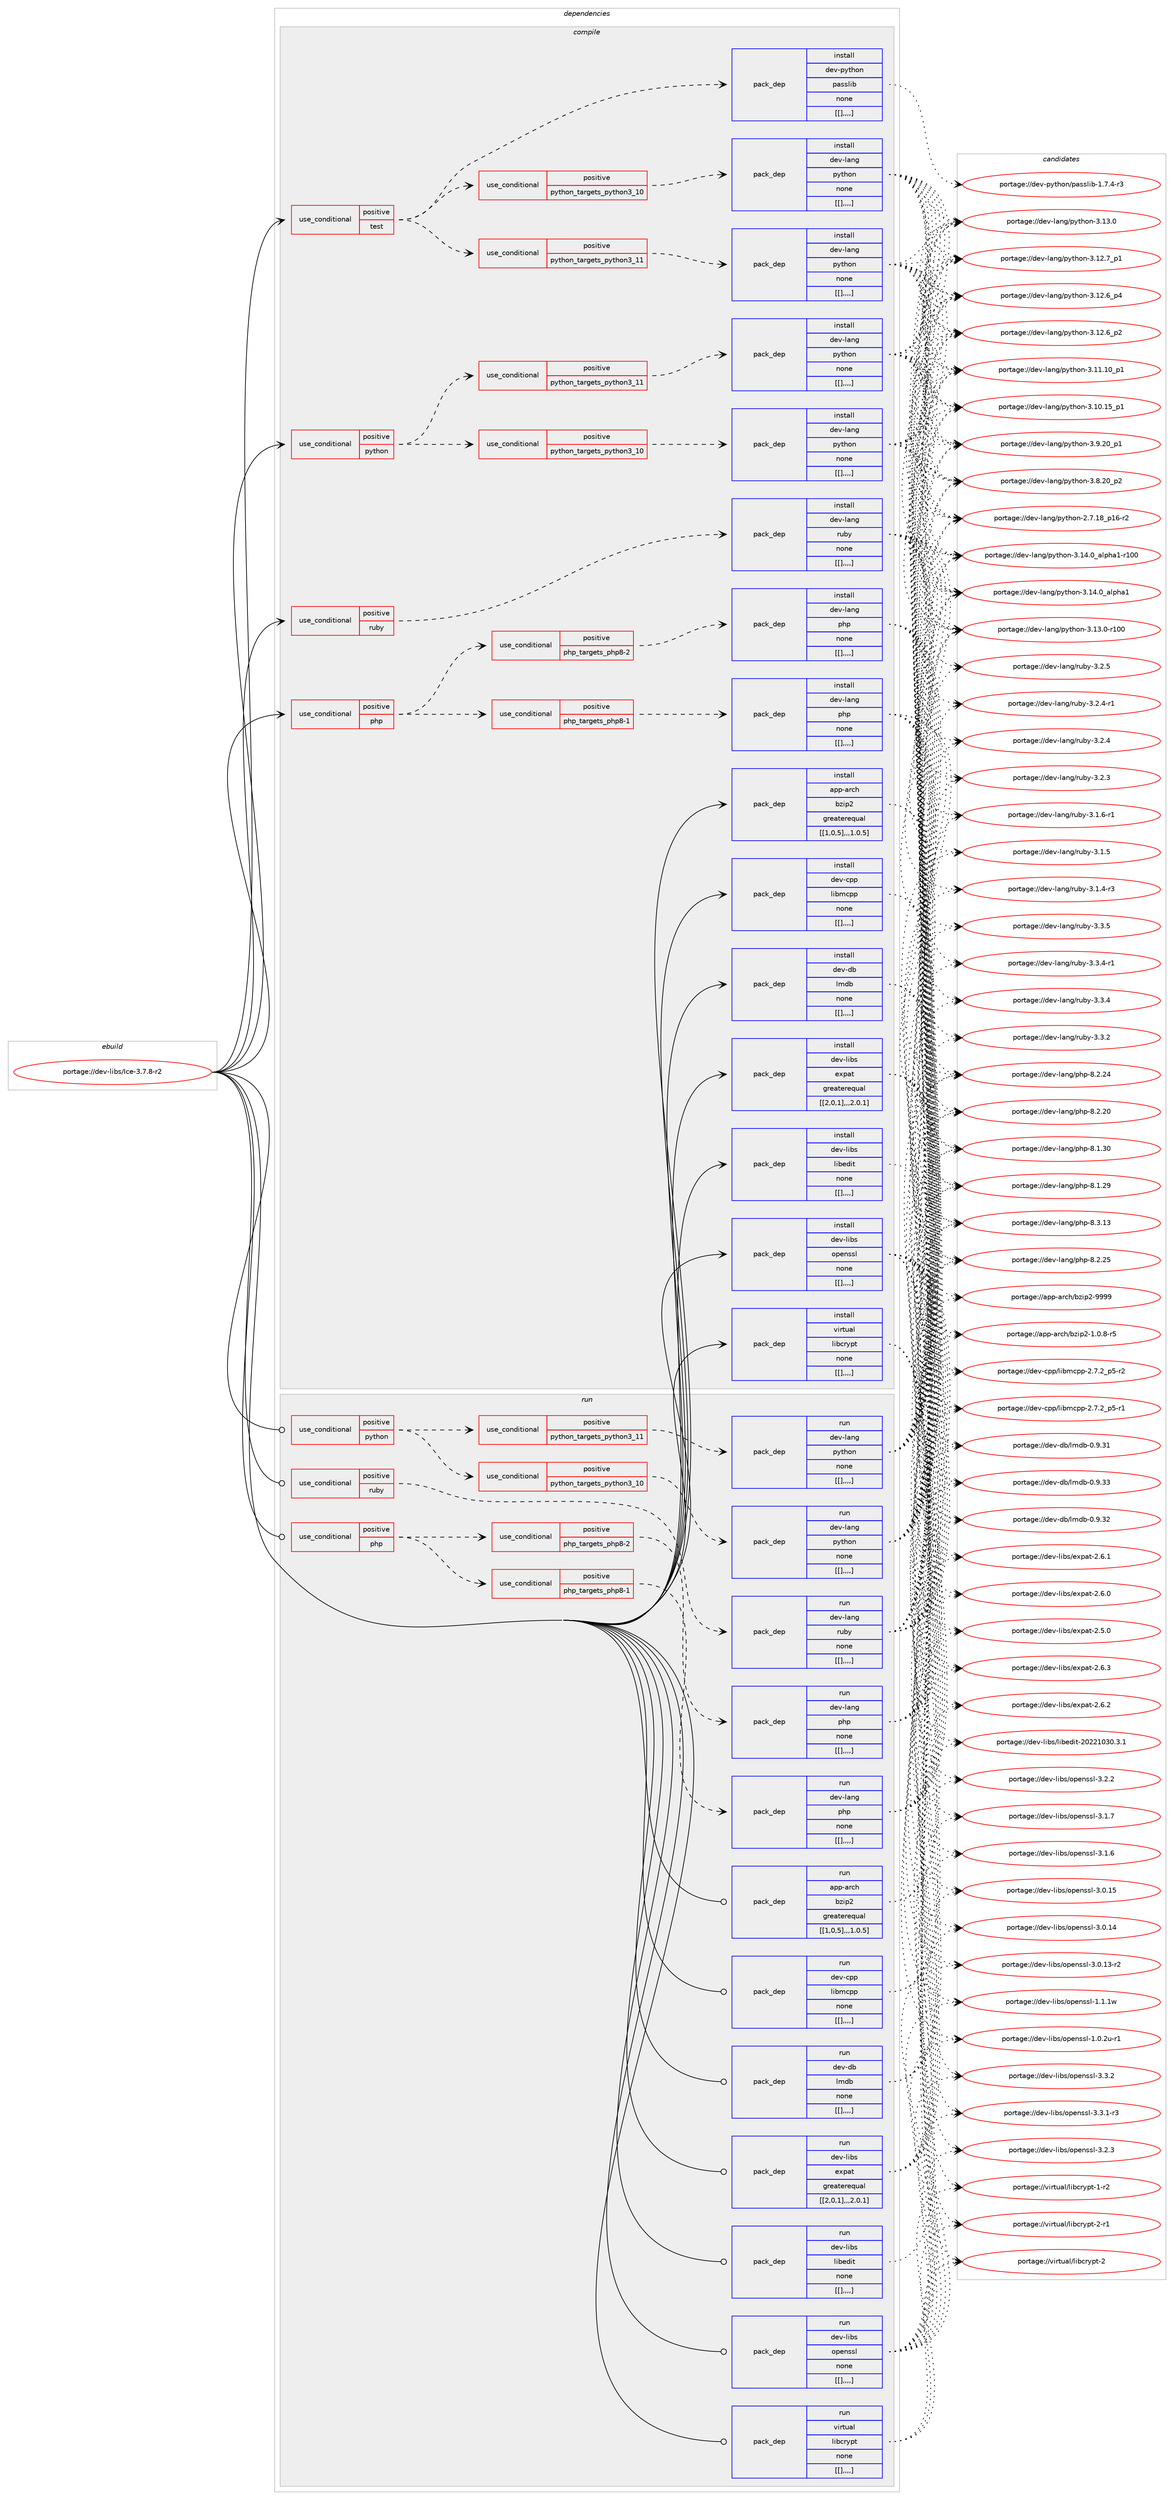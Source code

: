 digraph prolog {

# *************
# Graph options
# *************

newrank=true;
concentrate=true;
compound=true;
graph [rankdir=LR,fontname=Helvetica,fontsize=10,ranksep=1.5];#, ranksep=2.5, nodesep=0.2];
edge  [arrowhead=vee];
node  [fontname=Helvetica,fontsize=10];

# **********
# The ebuild
# **********

subgraph cluster_leftcol {
color=gray;
label=<<i>ebuild</i>>;
id [label="portage://dev-libs/Ice-3.7.8-r2", color=red, width=4, href="../dev-libs/Ice-3.7.8-r2.svg"];
}

# ****************
# The dependencies
# ****************

subgraph cluster_midcol {
color=gray;
label=<<i>dependencies</i>>;
subgraph cluster_compile {
fillcolor="#eeeeee";
style=filled;
label=<<i>compile</i>>;
subgraph cond26065 {
dependency107044 [label=<<TABLE BORDER="0" CELLBORDER="1" CELLSPACING="0" CELLPADDING="4"><TR><TD ROWSPAN="3" CELLPADDING="10">use_conditional</TD></TR><TR><TD>positive</TD></TR><TR><TD>php</TD></TR></TABLE>>, shape=none, color=red];
subgraph cond26088 {
dependency107091 [label=<<TABLE BORDER="0" CELLBORDER="1" CELLSPACING="0" CELLPADDING="4"><TR><TD ROWSPAN="3" CELLPADDING="10">use_conditional</TD></TR><TR><TD>positive</TD></TR><TR><TD>php_targets_php8-1</TD></TR></TABLE>>, shape=none, color=red];
subgraph pack79835 {
dependency107114 [label=<<TABLE BORDER="0" CELLBORDER="1" CELLSPACING="0" CELLPADDING="4" WIDTH="220"><TR><TD ROWSPAN="6" CELLPADDING="30">pack_dep</TD></TR><TR><TD WIDTH="110">install</TD></TR><TR><TD>dev-lang</TD></TR><TR><TD>php</TD></TR><TR><TD>none</TD></TR><TR><TD>[[],,,,]</TD></TR></TABLE>>, shape=none, color=blue];
}
dependency107091:e -> dependency107114:w [weight=20,style="dashed",arrowhead="vee"];
}
dependency107044:e -> dependency107091:w [weight=20,style="dashed",arrowhead="vee"];
subgraph cond26174 {
dependency107334 [label=<<TABLE BORDER="0" CELLBORDER="1" CELLSPACING="0" CELLPADDING="4"><TR><TD ROWSPAN="3" CELLPADDING="10">use_conditional</TD></TR><TR><TD>positive</TD></TR><TR><TD>php_targets_php8-2</TD></TR></TABLE>>, shape=none, color=red];
subgraph pack79969 {
dependency107397 [label=<<TABLE BORDER="0" CELLBORDER="1" CELLSPACING="0" CELLPADDING="4" WIDTH="220"><TR><TD ROWSPAN="6" CELLPADDING="30">pack_dep</TD></TR><TR><TD WIDTH="110">install</TD></TR><TR><TD>dev-lang</TD></TR><TR><TD>php</TD></TR><TR><TD>none</TD></TR><TR><TD>[[],,,,]</TD></TR></TABLE>>, shape=none, color=blue];
}
dependency107334:e -> dependency107397:w [weight=20,style="dashed",arrowhead="vee"];
}
dependency107044:e -> dependency107334:w [weight=20,style="dashed",arrowhead="vee"];
}
id:e -> dependency107044:w [weight=20,style="solid",arrowhead="vee"];
subgraph cond26228 {
dependency107416 [label=<<TABLE BORDER="0" CELLBORDER="1" CELLSPACING="0" CELLPADDING="4"><TR><TD ROWSPAN="3" CELLPADDING="10">use_conditional</TD></TR><TR><TD>positive</TD></TR><TR><TD>python</TD></TR></TABLE>>, shape=none, color=red];
subgraph cond26235 {
dependency107440 [label=<<TABLE BORDER="0" CELLBORDER="1" CELLSPACING="0" CELLPADDING="4"><TR><TD ROWSPAN="3" CELLPADDING="10">use_conditional</TD></TR><TR><TD>positive</TD></TR><TR><TD>python_targets_python3_10</TD></TR></TABLE>>, shape=none, color=red];
subgraph pack80030 {
dependency107482 [label=<<TABLE BORDER="0" CELLBORDER="1" CELLSPACING="0" CELLPADDING="4" WIDTH="220"><TR><TD ROWSPAN="6" CELLPADDING="30">pack_dep</TD></TR><TR><TD WIDTH="110">install</TD></TR><TR><TD>dev-lang</TD></TR><TR><TD>python</TD></TR><TR><TD>none</TD></TR><TR><TD>[[],,,,]</TD></TR></TABLE>>, shape=none, color=blue];
}
dependency107440:e -> dependency107482:w [weight=20,style="dashed",arrowhead="vee"];
}
dependency107416:e -> dependency107440:w [weight=20,style="dashed",arrowhead="vee"];
subgraph cond26263 {
dependency107487 [label=<<TABLE BORDER="0" CELLBORDER="1" CELLSPACING="0" CELLPADDING="4"><TR><TD ROWSPAN="3" CELLPADDING="10">use_conditional</TD></TR><TR><TD>positive</TD></TR><TR><TD>python_targets_python3_11</TD></TR></TABLE>>, shape=none, color=red];
subgraph pack80047 {
dependency107493 [label=<<TABLE BORDER="0" CELLBORDER="1" CELLSPACING="0" CELLPADDING="4" WIDTH="220"><TR><TD ROWSPAN="6" CELLPADDING="30">pack_dep</TD></TR><TR><TD WIDTH="110">install</TD></TR><TR><TD>dev-lang</TD></TR><TR><TD>python</TD></TR><TR><TD>none</TD></TR><TR><TD>[[],,,,]</TD></TR></TABLE>>, shape=none, color=blue];
}
dependency107487:e -> dependency107493:w [weight=20,style="dashed",arrowhead="vee"];
}
dependency107416:e -> dependency107487:w [weight=20,style="dashed",arrowhead="vee"];
}
id:e -> dependency107416:w [weight=20,style="solid",arrowhead="vee"];
subgraph cond26268 {
dependency107505 [label=<<TABLE BORDER="0" CELLBORDER="1" CELLSPACING="0" CELLPADDING="4"><TR><TD ROWSPAN="3" CELLPADDING="10">use_conditional</TD></TR><TR><TD>positive</TD></TR><TR><TD>ruby</TD></TR></TABLE>>, shape=none, color=red];
subgraph pack80059 {
dependency107522 [label=<<TABLE BORDER="0" CELLBORDER="1" CELLSPACING="0" CELLPADDING="4" WIDTH="220"><TR><TD ROWSPAN="6" CELLPADDING="30">pack_dep</TD></TR><TR><TD WIDTH="110">install</TD></TR><TR><TD>dev-lang</TD></TR><TR><TD>ruby</TD></TR><TR><TD>none</TD></TR><TR><TD>[[],,,,]</TD></TR></TABLE>>, shape=none, color=blue];
}
dependency107505:e -> dependency107522:w [weight=20,style="dashed",arrowhead="vee"];
}
id:e -> dependency107505:w [weight=20,style="solid",arrowhead="vee"];
subgraph cond26300 {
dependency107634 [label=<<TABLE BORDER="0" CELLBORDER="1" CELLSPACING="0" CELLPADDING="4"><TR><TD ROWSPAN="3" CELLPADDING="10">use_conditional</TD></TR><TR><TD>positive</TD></TR><TR><TD>test</TD></TR></TABLE>>, shape=none, color=red];
subgraph cond26325 {
dependency107636 [label=<<TABLE BORDER="0" CELLBORDER="1" CELLSPACING="0" CELLPADDING="4"><TR><TD ROWSPAN="3" CELLPADDING="10">use_conditional</TD></TR><TR><TD>positive</TD></TR><TR><TD>python_targets_python3_10</TD></TR></TABLE>>, shape=none, color=red];
subgraph pack80165 {
dependency107734 [label=<<TABLE BORDER="0" CELLBORDER="1" CELLSPACING="0" CELLPADDING="4" WIDTH="220"><TR><TD ROWSPAN="6" CELLPADDING="30">pack_dep</TD></TR><TR><TD WIDTH="110">install</TD></TR><TR><TD>dev-lang</TD></TR><TR><TD>python</TD></TR><TR><TD>none</TD></TR><TR><TD>[[],,,,]</TD></TR></TABLE>>, shape=none, color=blue];
}
dependency107636:e -> dependency107734:w [weight=20,style="dashed",arrowhead="vee"];
}
dependency107634:e -> dependency107636:w [weight=20,style="dashed",arrowhead="vee"];
subgraph cond26363 {
dependency107763 [label=<<TABLE BORDER="0" CELLBORDER="1" CELLSPACING="0" CELLPADDING="4"><TR><TD ROWSPAN="3" CELLPADDING="10">use_conditional</TD></TR><TR><TD>positive</TD></TR><TR><TD>python_targets_python3_11</TD></TR></TABLE>>, shape=none, color=red];
subgraph pack80232 {
dependency107859 [label=<<TABLE BORDER="0" CELLBORDER="1" CELLSPACING="0" CELLPADDING="4" WIDTH="220"><TR><TD ROWSPAN="6" CELLPADDING="30">pack_dep</TD></TR><TR><TD WIDTH="110">install</TD></TR><TR><TD>dev-lang</TD></TR><TR><TD>python</TD></TR><TR><TD>none</TD></TR><TR><TD>[[],,,,]</TD></TR></TABLE>>, shape=none, color=blue];
}
dependency107763:e -> dependency107859:w [weight=20,style="dashed",arrowhead="vee"];
}
dependency107634:e -> dependency107763:w [weight=20,style="dashed",arrowhead="vee"];
subgraph pack80286 {
dependency107884 [label=<<TABLE BORDER="0" CELLBORDER="1" CELLSPACING="0" CELLPADDING="4" WIDTH="220"><TR><TD ROWSPAN="6" CELLPADDING="30">pack_dep</TD></TR><TR><TD WIDTH="110">install</TD></TR><TR><TD>dev-python</TD></TR><TR><TD>passlib</TD></TR><TR><TD>none</TD></TR><TR><TD>[[],,,,]</TD></TR></TABLE>>, shape=none, color=blue];
}
dependency107634:e -> dependency107884:w [weight=20,style="dashed",arrowhead="vee"];
}
id:e -> dependency107634:w [weight=20,style="solid",arrowhead="vee"];
subgraph pack80290 {
dependency107925 [label=<<TABLE BORDER="0" CELLBORDER="1" CELLSPACING="0" CELLPADDING="4" WIDTH="220"><TR><TD ROWSPAN="6" CELLPADDING="30">pack_dep</TD></TR><TR><TD WIDTH="110">install</TD></TR><TR><TD>app-arch</TD></TR><TR><TD>bzip2</TD></TR><TR><TD>greaterequal</TD></TR><TR><TD>[[1,0,5],,,1.0.5]</TD></TR></TABLE>>, shape=none, color=blue];
}
id:e -> dependency107925:w [weight=20,style="solid",arrowhead="vee"];
subgraph pack80348 {
dependency107982 [label=<<TABLE BORDER="0" CELLBORDER="1" CELLSPACING="0" CELLPADDING="4" WIDTH="220"><TR><TD ROWSPAN="6" CELLPADDING="30">pack_dep</TD></TR><TR><TD WIDTH="110">install</TD></TR><TR><TD>dev-cpp</TD></TR><TR><TD>libmcpp</TD></TR><TR><TD>none</TD></TR><TR><TD>[[],,,,]</TD></TR></TABLE>>, shape=none, color=blue];
}
id:e -> dependency107982:w [weight=20,style="solid",arrowhead="vee"];
subgraph pack80372 {
dependency108003 [label=<<TABLE BORDER="0" CELLBORDER="1" CELLSPACING="0" CELLPADDING="4" WIDTH="220"><TR><TD ROWSPAN="6" CELLPADDING="30">pack_dep</TD></TR><TR><TD WIDTH="110">install</TD></TR><TR><TD>dev-db</TD></TR><TR><TD>lmdb</TD></TR><TR><TD>none</TD></TR><TR><TD>[[],,,,]</TD></TR></TABLE>>, shape=none, color=blue];
}
id:e -> dependency108003:w [weight=20,style="solid",arrowhead="vee"];
subgraph pack80375 {
dependency108008 [label=<<TABLE BORDER="0" CELLBORDER="1" CELLSPACING="0" CELLPADDING="4" WIDTH="220"><TR><TD ROWSPAN="6" CELLPADDING="30">pack_dep</TD></TR><TR><TD WIDTH="110">install</TD></TR><TR><TD>dev-libs</TD></TR><TR><TD>expat</TD></TR><TR><TD>greaterequal</TD></TR><TR><TD>[[2,0,1],,,2.0.1]</TD></TR></TABLE>>, shape=none, color=blue];
}
id:e -> dependency108008:w [weight=20,style="solid",arrowhead="vee"];
subgraph pack80390 {
dependency108051 [label=<<TABLE BORDER="0" CELLBORDER="1" CELLSPACING="0" CELLPADDING="4" WIDTH="220"><TR><TD ROWSPAN="6" CELLPADDING="30">pack_dep</TD></TR><TR><TD WIDTH="110">install</TD></TR><TR><TD>dev-libs</TD></TR><TR><TD>libedit</TD></TR><TR><TD>none</TD></TR><TR><TD>[[],,,,]</TD></TR></TABLE>>, shape=none, color=blue];
}
id:e -> dependency108051:w [weight=20,style="solid",arrowhead="vee"];
subgraph pack80408 {
dependency108086 [label=<<TABLE BORDER="0" CELLBORDER="1" CELLSPACING="0" CELLPADDING="4" WIDTH="220"><TR><TD ROWSPAN="6" CELLPADDING="30">pack_dep</TD></TR><TR><TD WIDTH="110">install</TD></TR><TR><TD>dev-libs</TD></TR><TR><TD>openssl</TD></TR><TR><TD>none</TD></TR><TR><TD>[[],,,,]</TD></TR></TABLE>>, shape=none, color=blue];
}
id:e -> dependency108086:w [weight=20,style="solid",arrowhead="vee"];
subgraph pack80446 {
dependency108124 [label=<<TABLE BORDER="0" CELLBORDER="1" CELLSPACING="0" CELLPADDING="4" WIDTH="220"><TR><TD ROWSPAN="6" CELLPADDING="30">pack_dep</TD></TR><TR><TD WIDTH="110">install</TD></TR><TR><TD>virtual</TD></TR><TR><TD>libcrypt</TD></TR><TR><TD>none</TD></TR><TR><TD>[[],,,,]</TD></TR></TABLE>>, shape=none, color=blue];
}
id:e -> dependency108124:w [weight=20,style="solid",arrowhead="vee"];
}
subgraph cluster_compileandrun {
fillcolor="#eeeeee";
style=filled;
label=<<i>compile and run</i>>;
}
subgraph cluster_run {
fillcolor="#eeeeee";
style=filled;
label=<<i>run</i>>;
subgraph cond26496 {
dependency108135 [label=<<TABLE BORDER="0" CELLBORDER="1" CELLSPACING="0" CELLPADDING="4"><TR><TD ROWSPAN="3" CELLPADDING="10">use_conditional</TD></TR><TR><TD>positive</TD></TR><TR><TD>php</TD></TR></TABLE>>, shape=none, color=red];
subgraph cond26511 {
dependency108169 [label=<<TABLE BORDER="0" CELLBORDER="1" CELLSPACING="0" CELLPADDING="4"><TR><TD ROWSPAN="3" CELLPADDING="10">use_conditional</TD></TR><TR><TD>positive</TD></TR><TR><TD>php_targets_php8-1</TD></TR></TABLE>>, shape=none, color=red];
subgraph pack80501 {
dependency108244 [label=<<TABLE BORDER="0" CELLBORDER="1" CELLSPACING="0" CELLPADDING="4" WIDTH="220"><TR><TD ROWSPAN="6" CELLPADDING="30">pack_dep</TD></TR><TR><TD WIDTH="110">run</TD></TR><TR><TD>dev-lang</TD></TR><TR><TD>php</TD></TR><TR><TD>none</TD></TR><TR><TD>[[],,,,]</TD></TR></TABLE>>, shape=none, color=blue];
}
dependency108169:e -> dependency108244:w [weight=20,style="dashed",arrowhead="vee"];
}
dependency108135:e -> dependency108169:w [weight=20,style="dashed",arrowhead="vee"];
subgraph cond26536 {
dependency108251 [label=<<TABLE BORDER="0" CELLBORDER="1" CELLSPACING="0" CELLPADDING="4"><TR><TD ROWSPAN="3" CELLPADDING="10">use_conditional</TD></TR><TR><TD>positive</TD></TR><TR><TD>php_targets_php8-2</TD></TR></TABLE>>, shape=none, color=red];
subgraph pack80546 {
dependency108285 [label=<<TABLE BORDER="0" CELLBORDER="1" CELLSPACING="0" CELLPADDING="4" WIDTH="220"><TR><TD ROWSPAN="6" CELLPADDING="30">pack_dep</TD></TR><TR><TD WIDTH="110">run</TD></TR><TR><TD>dev-lang</TD></TR><TR><TD>php</TD></TR><TR><TD>none</TD></TR><TR><TD>[[],,,,]</TD></TR></TABLE>>, shape=none, color=blue];
}
dependency108251:e -> dependency108285:w [weight=20,style="dashed",arrowhead="vee"];
}
dependency108135:e -> dependency108251:w [weight=20,style="dashed",arrowhead="vee"];
}
id:e -> dependency108135:w [weight=20,style="solid",arrowhead="odot"];
subgraph cond26564 {
dependency108321 [label=<<TABLE BORDER="0" CELLBORDER="1" CELLSPACING="0" CELLPADDING="4"><TR><TD ROWSPAN="3" CELLPADDING="10">use_conditional</TD></TR><TR><TD>positive</TD></TR><TR><TD>python</TD></TR></TABLE>>, shape=none, color=red];
subgraph cond26567 {
dependency108324 [label=<<TABLE BORDER="0" CELLBORDER="1" CELLSPACING="0" CELLPADDING="4"><TR><TD ROWSPAN="3" CELLPADDING="10">use_conditional</TD></TR><TR><TD>positive</TD></TR><TR><TD>python_targets_python3_10</TD></TR></TABLE>>, shape=none, color=red];
subgraph pack80580 {
dependency108365 [label=<<TABLE BORDER="0" CELLBORDER="1" CELLSPACING="0" CELLPADDING="4" WIDTH="220"><TR><TD ROWSPAN="6" CELLPADDING="30">pack_dep</TD></TR><TR><TD WIDTH="110">run</TD></TR><TR><TD>dev-lang</TD></TR><TR><TD>python</TD></TR><TR><TD>none</TD></TR><TR><TD>[[],,,,]</TD></TR></TABLE>>, shape=none, color=blue];
}
dependency108324:e -> dependency108365:w [weight=20,style="dashed",arrowhead="vee"];
}
dependency108321:e -> dependency108324:w [weight=20,style="dashed",arrowhead="vee"];
subgraph cond26576 {
dependency108370 [label=<<TABLE BORDER="0" CELLBORDER="1" CELLSPACING="0" CELLPADDING="4"><TR><TD ROWSPAN="3" CELLPADDING="10">use_conditional</TD></TR><TR><TD>positive</TD></TR><TR><TD>python_targets_python3_11</TD></TR></TABLE>>, shape=none, color=red];
subgraph pack80627 {
dependency108412 [label=<<TABLE BORDER="0" CELLBORDER="1" CELLSPACING="0" CELLPADDING="4" WIDTH="220"><TR><TD ROWSPAN="6" CELLPADDING="30">pack_dep</TD></TR><TR><TD WIDTH="110">run</TD></TR><TR><TD>dev-lang</TD></TR><TR><TD>python</TD></TR><TR><TD>none</TD></TR><TR><TD>[[],,,,]</TD></TR></TABLE>>, shape=none, color=blue];
}
dependency108370:e -> dependency108412:w [weight=20,style="dashed",arrowhead="vee"];
}
dependency108321:e -> dependency108370:w [weight=20,style="dashed",arrowhead="vee"];
}
id:e -> dependency108321:w [weight=20,style="solid",arrowhead="odot"];
subgraph cond26607 {
dependency108474 [label=<<TABLE BORDER="0" CELLBORDER="1" CELLSPACING="0" CELLPADDING="4"><TR><TD ROWSPAN="3" CELLPADDING="10">use_conditional</TD></TR><TR><TD>positive</TD></TR><TR><TD>ruby</TD></TR></TABLE>>, shape=none, color=red];
subgraph pack80687 {
dependency108585 [label=<<TABLE BORDER="0" CELLBORDER="1" CELLSPACING="0" CELLPADDING="4" WIDTH="220"><TR><TD ROWSPAN="6" CELLPADDING="30">pack_dep</TD></TR><TR><TD WIDTH="110">run</TD></TR><TR><TD>dev-lang</TD></TR><TR><TD>ruby</TD></TR><TR><TD>none</TD></TR><TR><TD>[[],,,,]</TD></TR></TABLE>>, shape=none, color=blue];
}
dependency108474:e -> dependency108585:w [weight=20,style="dashed",arrowhead="vee"];
}
id:e -> dependency108474:w [weight=20,style="solid",arrowhead="odot"];
subgraph pack80740 {
dependency108612 [label=<<TABLE BORDER="0" CELLBORDER="1" CELLSPACING="0" CELLPADDING="4" WIDTH="220"><TR><TD ROWSPAN="6" CELLPADDING="30">pack_dep</TD></TR><TR><TD WIDTH="110">run</TD></TR><TR><TD>app-arch</TD></TR><TR><TD>bzip2</TD></TR><TR><TD>greaterequal</TD></TR><TR><TD>[[1,0,5],,,1.0.5]</TD></TR></TABLE>>, shape=none, color=blue];
}
id:e -> dependency108612:w [weight=20,style="solid",arrowhead="odot"];
subgraph pack80755 {
dependency108644 [label=<<TABLE BORDER="0" CELLBORDER="1" CELLSPACING="0" CELLPADDING="4" WIDTH="220"><TR><TD ROWSPAN="6" CELLPADDING="30">pack_dep</TD></TR><TR><TD WIDTH="110">run</TD></TR><TR><TD>dev-cpp</TD></TR><TR><TD>libmcpp</TD></TR><TR><TD>none</TD></TR><TR><TD>[[],,,,]</TD></TR></TABLE>>, shape=none, color=blue];
}
id:e -> dependency108644:w [weight=20,style="solid",arrowhead="odot"];
subgraph pack80777 {
dependency108709 [label=<<TABLE BORDER="0" CELLBORDER="1" CELLSPACING="0" CELLPADDING="4" WIDTH="220"><TR><TD ROWSPAN="6" CELLPADDING="30">pack_dep</TD></TR><TR><TD WIDTH="110">run</TD></TR><TR><TD>dev-db</TD></TR><TR><TD>lmdb</TD></TR><TR><TD>none</TD></TR><TR><TD>[[],,,,]</TD></TR></TABLE>>, shape=none, color=blue];
}
id:e -> dependency108709:w [weight=20,style="solid",arrowhead="odot"];
subgraph pack80814 {
dependency108742 [label=<<TABLE BORDER="0" CELLBORDER="1" CELLSPACING="0" CELLPADDING="4" WIDTH="220"><TR><TD ROWSPAN="6" CELLPADDING="30">pack_dep</TD></TR><TR><TD WIDTH="110">run</TD></TR><TR><TD>dev-libs</TD></TR><TR><TD>expat</TD></TR><TR><TD>greaterequal</TD></TR><TR><TD>[[2,0,1],,,2.0.1]</TD></TR></TABLE>>, shape=none, color=blue];
}
id:e -> dependency108742:w [weight=20,style="solid",arrowhead="odot"];
subgraph pack80831 {
dependency108749 [label=<<TABLE BORDER="0" CELLBORDER="1" CELLSPACING="0" CELLPADDING="4" WIDTH="220"><TR><TD ROWSPAN="6" CELLPADDING="30">pack_dep</TD></TR><TR><TD WIDTH="110">run</TD></TR><TR><TD>dev-libs</TD></TR><TR><TD>libedit</TD></TR><TR><TD>none</TD></TR><TR><TD>[[],,,,]</TD></TR></TABLE>>, shape=none, color=blue];
}
id:e -> dependency108749:w [weight=20,style="solid",arrowhead="odot"];
subgraph pack80834 {
dependency108756 [label=<<TABLE BORDER="0" CELLBORDER="1" CELLSPACING="0" CELLPADDING="4" WIDTH="220"><TR><TD ROWSPAN="6" CELLPADDING="30">pack_dep</TD></TR><TR><TD WIDTH="110">run</TD></TR><TR><TD>dev-libs</TD></TR><TR><TD>openssl</TD></TR><TR><TD>none</TD></TR><TR><TD>[[],,,,]</TD></TR></TABLE>>, shape=none, color=blue];
}
id:e -> dependency108756:w [weight=20,style="solid",arrowhead="odot"];
subgraph pack80854 {
dependency108782 [label=<<TABLE BORDER="0" CELLBORDER="1" CELLSPACING="0" CELLPADDING="4" WIDTH="220"><TR><TD ROWSPAN="6" CELLPADDING="30">pack_dep</TD></TR><TR><TD WIDTH="110">run</TD></TR><TR><TD>virtual</TD></TR><TR><TD>libcrypt</TD></TR><TR><TD>none</TD></TR><TR><TD>[[],,,,]</TD></TR></TABLE>>, shape=none, color=blue];
}
id:e -> dependency108782:w [weight=20,style="solid",arrowhead="odot"];
}
}

# **************
# The candidates
# **************

subgraph cluster_choices {
rank=same;
color=gray;
label=<<i>candidates</i>>;

subgraph choice79673 {
color=black;
nodesep=1;
choice10010111845108971101034711210411245564651464951 [label="portage://dev-lang/php-8.3.13", color=red, width=4,href="../dev-lang/php-8.3.13.svg"];
choice10010111845108971101034711210411245564650465053 [label="portage://dev-lang/php-8.2.25", color=red, width=4,href="../dev-lang/php-8.2.25.svg"];
choice10010111845108971101034711210411245564650465052 [label="portage://dev-lang/php-8.2.24", color=red, width=4,href="../dev-lang/php-8.2.24.svg"];
choice10010111845108971101034711210411245564650465048 [label="portage://dev-lang/php-8.2.20", color=red, width=4,href="../dev-lang/php-8.2.20.svg"];
choice10010111845108971101034711210411245564649465148 [label="portage://dev-lang/php-8.1.30", color=red, width=4,href="../dev-lang/php-8.1.30.svg"];
choice10010111845108971101034711210411245564649465057 [label="portage://dev-lang/php-8.1.29", color=red, width=4,href="../dev-lang/php-8.1.29.svg"];
dependency107114:e -> choice10010111845108971101034711210411245564651464951:w [style=dotted,weight="100"];
dependency107114:e -> choice10010111845108971101034711210411245564650465053:w [style=dotted,weight="100"];
dependency107114:e -> choice10010111845108971101034711210411245564650465052:w [style=dotted,weight="100"];
dependency107114:e -> choice10010111845108971101034711210411245564650465048:w [style=dotted,weight="100"];
dependency107114:e -> choice10010111845108971101034711210411245564649465148:w [style=dotted,weight="100"];
dependency107114:e -> choice10010111845108971101034711210411245564649465057:w [style=dotted,weight="100"];
}
subgraph choice79678 {
color=black;
nodesep=1;
choice10010111845108971101034711210411245564651464951 [label="portage://dev-lang/php-8.3.13", color=red, width=4,href="../dev-lang/php-8.3.13.svg"];
choice10010111845108971101034711210411245564650465053 [label="portage://dev-lang/php-8.2.25", color=red, width=4,href="../dev-lang/php-8.2.25.svg"];
choice10010111845108971101034711210411245564650465052 [label="portage://dev-lang/php-8.2.24", color=red, width=4,href="../dev-lang/php-8.2.24.svg"];
choice10010111845108971101034711210411245564650465048 [label="portage://dev-lang/php-8.2.20", color=red, width=4,href="../dev-lang/php-8.2.20.svg"];
choice10010111845108971101034711210411245564649465148 [label="portage://dev-lang/php-8.1.30", color=red, width=4,href="../dev-lang/php-8.1.30.svg"];
choice10010111845108971101034711210411245564649465057 [label="portage://dev-lang/php-8.1.29", color=red, width=4,href="../dev-lang/php-8.1.29.svg"];
dependency107397:e -> choice10010111845108971101034711210411245564651464951:w [style=dotted,weight="100"];
dependency107397:e -> choice10010111845108971101034711210411245564650465053:w [style=dotted,weight="100"];
dependency107397:e -> choice10010111845108971101034711210411245564650465052:w [style=dotted,weight="100"];
dependency107397:e -> choice10010111845108971101034711210411245564650465048:w [style=dotted,weight="100"];
dependency107397:e -> choice10010111845108971101034711210411245564649465148:w [style=dotted,weight="100"];
dependency107397:e -> choice10010111845108971101034711210411245564649465057:w [style=dotted,weight="100"];
}
subgraph choice79689 {
color=black;
nodesep=1;
choice100101118451089711010347112121116104111110455146495246489597108112104974945114494848 [label="portage://dev-lang/python-3.14.0_alpha1-r100", color=red, width=4,href="../dev-lang/python-3.14.0_alpha1-r100.svg"];
choice1001011184510897110103471121211161041111104551464952464895971081121049749 [label="portage://dev-lang/python-3.14.0_alpha1", color=red, width=4,href="../dev-lang/python-3.14.0_alpha1.svg"];
choice1001011184510897110103471121211161041111104551464951464845114494848 [label="portage://dev-lang/python-3.13.0-r100", color=red, width=4,href="../dev-lang/python-3.13.0-r100.svg"];
choice10010111845108971101034711212111610411111045514649514648 [label="portage://dev-lang/python-3.13.0", color=red, width=4,href="../dev-lang/python-3.13.0.svg"];
choice100101118451089711010347112121116104111110455146495046559511249 [label="portage://dev-lang/python-3.12.7_p1", color=red, width=4,href="../dev-lang/python-3.12.7_p1.svg"];
choice100101118451089711010347112121116104111110455146495046549511252 [label="portage://dev-lang/python-3.12.6_p4", color=red, width=4,href="../dev-lang/python-3.12.6_p4.svg"];
choice100101118451089711010347112121116104111110455146495046549511250 [label="portage://dev-lang/python-3.12.6_p2", color=red, width=4,href="../dev-lang/python-3.12.6_p2.svg"];
choice10010111845108971101034711212111610411111045514649494649489511249 [label="portage://dev-lang/python-3.11.10_p1", color=red, width=4,href="../dev-lang/python-3.11.10_p1.svg"];
choice10010111845108971101034711212111610411111045514649484649539511249 [label="portage://dev-lang/python-3.10.15_p1", color=red, width=4,href="../dev-lang/python-3.10.15_p1.svg"];
choice100101118451089711010347112121116104111110455146574650489511249 [label="portage://dev-lang/python-3.9.20_p1", color=red, width=4,href="../dev-lang/python-3.9.20_p1.svg"];
choice100101118451089711010347112121116104111110455146564650489511250 [label="portage://dev-lang/python-3.8.20_p2", color=red, width=4,href="../dev-lang/python-3.8.20_p2.svg"];
choice100101118451089711010347112121116104111110455046554649569511249544511450 [label="portage://dev-lang/python-2.7.18_p16-r2", color=red, width=4,href="../dev-lang/python-2.7.18_p16-r2.svg"];
dependency107482:e -> choice100101118451089711010347112121116104111110455146495246489597108112104974945114494848:w [style=dotted,weight="100"];
dependency107482:e -> choice1001011184510897110103471121211161041111104551464952464895971081121049749:w [style=dotted,weight="100"];
dependency107482:e -> choice1001011184510897110103471121211161041111104551464951464845114494848:w [style=dotted,weight="100"];
dependency107482:e -> choice10010111845108971101034711212111610411111045514649514648:w [style=dotted,weight="100"];
dependency107482:e -> choice100101118451089711010347112121116104111110455146495046559511249:w [style=dotted,weight="100"];
dependency107482:e -> choice100101118451089711010347112121116104111110455146495046549511252:w [style=dotted,weight="100"];
dependency107482:e -> choice100101118451089711010347112121116104111110455146495046549511250:w [style=dotted,weight="100"];
dependency107482:e -> choice10010111845108971101034711212111610411111045514649494649489511249:w [style=dotted,weight="100"];
dependency107482:e -> choice10010111845108971101034711212111610411111045514649484649539511249:w [style=dotted,weight="100"];
dependency107482:e -> choice100101118451089711010347112121116104111110455146574650489511249:w [style=dotted,weight="100"];
dependency107482:e -> choice100101118451089711010347112121116104111110455146564650489511250:w [style=dotted,weight="100"];
dependency107482:e -> choice100101118451089711010347112121116104111110455046554649569511249544511450:w [style=dotted,weight="100"];
}
subgraph choice79699 {
color=black;
nodesep=1;
choice100101118451089711010347112121116104111110455146495246489597108112104974945114494848 [label="portage://dev-lang/python-3.14.0_alpha1-r100", color=red, width=4,href="../dev-lang/python-3.14.0_alpha1-r100.svg"];
choice1001011184510897110103471121211161041111104551464952464895971081121049749 [label="portage://dev-lang/python-3.14.0_alpha1", color=red, width=4,href="../dev-lang/python-3.14.0_alpha1.svg"];
choice1001011184510897110103471121211161041111104551464951464845114494848 [label="portage://dev-lang/python-3.13.0-r100", color=red, width=4,href="../dev-lang/python-3.13.0-r100.svg"];
choice10010111845108971101034711212111610411111045514649514648 [label="portage://dev-lang/python-3.13.0", color=red, width=4,href="../dev-lang/python-3.13.0.svg"];
choice100101118451089711010347112121116104111110455146495046559511249 [label="portage://dev-lang/python-3.12.7_p1", color=red, width=4,href="../dev-lang/python-3.12.7_p1.svg"];
choice100101118451089711010347112121116104111110455146495046549511252 [label="portage://dev-lang/python-3.12.6_p4", color=red, width=4,href="../dev-lang/python-3.12.6_p4.svg"];
choice100101118451089711010347112121116104111110455146495046549511250 [label="portage://dev-lang/python-3.12.6_p2", color=red, width=4,href="../dev-lang/python-3.12.6_p2.svg"];
choice10010111845108971101034711212111610411111045514649494649489511249 [label="portage://dev-lang/python-3.11.10_p1", color=red, width=4,href="../dev-lang/python-3.11.10_p1.svg"];
choice10010111845108971101034711212111610411111045514649484649539511249 [label="portage://dev-lang/python-3.10.15_p1", color=red, width=4,href="../dev-lang/python-3.10.15_p1.svg"];
choice100101118451089711010347112121116104111110455146574650489511249 [label="portage://dev-lang/python-3.9.20_p1", color=red, width=4,href="../dev-lang/python-3.9.20_p1.svg"];
choice100101118451089711010347112121116104111110455146564650489511250 [label="portage://dev-lang/python-3.8.20_p2", color=red, width=4,href="../dev-lang/python-3.8.20_p2.svg"];
choice100101118451089711010347112121116104111110455046554649569511249544511450 [label="portage://dev-lang/python-2.7.18_p16-r2", color=red, width=4,href="../dev-lang/python-2.7.18_p16-r2.svg"];
dependency107493:e -> choice100101118451089711010347112121116104111110455146495246489597108112104974945114494848:w [style=dotted,weight="100"];
dependency107493:e -> choice1001011184510897110103471121211161041111104551464952464895971081121049749:w [style=dotted,weight="100"];
dependency107493:e -> choice1001011184510897110103471121211161041111104551464951464845114494848:w [style=dotted,weight="100"];
dependency107493:e -> choice10010111845108971101034711212111610411111045514649514648:w [style=dotted,weight="100"];
dependency107493:e -> choice100101118451089711010347112121116104111110455146495046559511249:w [style=dotted,weight="100"];
dependency107493:e -> choice100101118451089711010347112121116104111110455146495046549511252:w [style=dotted,weight="100"];
dependency107493:e -> choice100101118451089711010347112121116104111110455146495046549511250:w [style=dotted,weight="100"];
dependency107493:e -> choice10010111845108971101034711212111610411111045514649494649489511249:w [style=dotted,weight="100"];
dependency107493:e -> choice10010111845108971101034711212111610411111045514649484649539511249:w [style=dotted,weight="100"];
dependency107493:e -> choice100101118451089711010347112121116104111110455146574650489511249:w [style=dotted,weight="100"];
dependency107493:e -> choice100101118451089711010347112121116104111110455146564650489511250:w [style=dotted,weight="100"];
dependency107493:e -> choice100101118451089711010347112121116104111110455046554649569511249544511450:w [style=dotted,weight="100"];
}
subgraph choice79704 {
color=black;
nodesep=1;
choice10010111845108971101034711411798121455146514653 [label="portage://dev-lang/ruby-3.3.5", color=red, width=4,href="../dev-lang/ruby-3.3.5.svg"];
choice100101118451089711010347114117981214551465146524511449 [label="portage://dev-lang/ruby-3.3.4-r1", color=red, width=4,href="../dev-lang/ruby-3.3.4-r1.svg"];
choice10010111845108971101034711411798121455146514652 [label="portage://dev-lang/ruby-3.3.4", color=red, width=4,href="../dev-lang/ruby-3.3.4.svg"];
choice10010111845108971101034711411798121455146514650 [label="portage://dev-lang/ruby-3.3.2", color=red, width=4,href="../dev-lang/ruby-3.3.2.svg"];
choice10010111845108971101034711411798121455146504653 [label="portage://dev-lang/ruby-3.2.5", color=red, width=4,href="../dev-lang/ruby-3.2.5.svg"];
choice100101118451089711010347114117981214551465046524511449 [label="portage://dev-lang/ruby-3.2.4-r1", color=red, width=4,href="../dev-lang/ruby-3.2.4-r1.svg"];
choice10010111845108971101034711411798121455146504652 [label="portage://dev-lang/ruby-3.2.4", color=red, width=4,href="../dev-lang/ruby-3.2.4.svg"];
choice10010111845108971101034711411798121455146504651 [label="portage://dev-lang/ruby-3.2.3", color=red, width=4,href="../dev-lang/ruby-3.2.3.svg"];
choice100101118451089711010347114117981214551464946544511449 [label="portage://dev-lang/ruby-3.1.6-r1", color=red, width=4,href="../dev-lang/ruby-3.1.6-r1.svg"];
choice10010111845108971101034711411798121455146494653 [label="portage://dev-lang/ruby-3.1.5", color=red, width=4,href="../dev-lang/ruby-3.1.5.svg"];
choice100101118451089711010347114117981214551464946524511451 [label="portage://dev-lang/ruby-3.1.4-r3", color=red, width=4,href="../dev-lang/ruby-3.1.4-r3.svg"];
dependency107522:e -> choice10010111845108971101034711411798121455146514653:w [style=dotted,weight="100"];
dependency107522:e -> choice100101118451089711010347114117981214551465146524511449:w [style=dotted,weight="100"];
dependency107522:e -> choice10010111845108971101034711411798121455146514652:w [style=dotted,weight="100"];
dependency107522:e -> choice10010111845108971101034711411798121455146514650:w [style=dotted,weight="100"];
dependency107522:e -> choice10010111845108971101034711411798121455146504653:w [style=dotted,weight="100"];
dependency107522:e -> choice100101118451089711010347114117981214551465046524511449:w [style=dotted,weight="100"];
dependency107522:e -> choice10010111845108971101034711411798121455146504652:w [style=dotted,weight="100"];
dependency107522:e -> choice10010111845108971101034711411798121455146504651:w [style=dotted,weight="100"];
dependency107522:e -> choice100101118451089711010347114117981214551464946544511449:w [style=dotted,weight="100"];
dependency107522:e -> choice10010111845108971101034711411798121455146494653:w [style=dotted,weight="100"];
dependency107522:e -> choice100101118451089711010347114117981214551464946524511451:w [style=dotted,weight="100"];
}
subgraph choice79711 {
color=black;
nodesep=1;
choice100101118451089711010347112121116104111110455146495246489597108112104974945114494848 [label="portage://dev-lang/python-3.14.0_alpha1-r100", color=red, width=4,href="../dev-lang/python-3.14.0_alpha1-r100.svg"];
choice1001011184510897110103471121211161041111104551464952464895971081121049749 [label="portage://dev-lang/python-3.14.0_alpha1", color=red, width=4,href="../dev-lang/python-3.14.0_alpha1.svg"];
choice1001011184510897110103471121211161041111104551464951464845114494848 [label="portage://dev-lang/python-3.13.0-r100", color=red, width=4,href="../dev-lang/python-3.13.0-r100.svg"];
choice10010111845108971101034711212111610411111045514649514648 [label="portage://dev-lang/python-3.13.0", color=red, width=4,href="../dev-lang/python-3.13.0.svg"];
choice100101118451089711010347112121116104111110455146495046559511249 [label="portage://dev-lang/python-3.12.7_p1", color=red, width=4,href="../dev-lang/python-3.12.7_p1.svg"];
choice100101118451089711010347112121116104111110455146495046549511252 [label="portage://dev-lang/python-3.12.6_p4", color=red, width=4,href="../dev-lang/python-3.12.6_p4.svg"];
choice100101118451089711010347112121116104111110455146495046549511250 [label="portage://dev-lang/python-3.12.6_p2", color=red, width=4,href="../dev-lang/python-3.12.6_p2.svg"];
choice10010111845108971101034711212111610411111045514649494649489511249 [label="portage://dev-lang/python-3.11.10_p1", color=red, width=4,href="../dev-lang/python-3.11.10_p1.svg"];
choice10010111845108971101034711212111610411111045514649484649539511249 [label="portage://dev-lang/python-3.10.15_p1", color=red, width=4,href="../dev-lang/python-3.10.15_p1.svg"];
choice100101118451089711010347112121116104111110455146574650489511249 [label="portage://dev-lang/python-3.9.20_p1", color=red, width=4,href="../dev-lang/python-3.9.20_p1.svg"];
choice100101118451089711010347112121116104111110455146564650489511250 [label="portage://dev-lang/python-3.8.20_p2", color=red, width=4,href="../dev-lang/python-3.8.20_p2.svg"];
choice100101118451089711010347112121116104111110455046554649569511249544511450 [label="portage://dev-lang/python-2.7.18_p16-r2", color=red, width=4,href="../dev-lang/python-2.7.18_p16-r2.svg"];
dependency107734:e -> choice100101118451089711010347112121116104111110455146495246489597108112104974945114494848:w [style=dotted,weight="100"];
dependency107734:e -> choice1001011184510897110103471121211161041111104551464952464895971081121049749:w [style=dotted,weight="100"];
dependency107734:e -> choice1001011184510897110103471121211161041111104551464951464845114494848:w [style=dotted,weight="100"];
dependency107734:e -> choice10010111845108971101034711212111610411111045514649514648:w [style=dotted,weight="100"];
dependency107734:e -> choice100101118451089711010347112121116104111110455146495046559511249:w [style=dotted,weight="100"];
dependency107734:e -> choice100101118451089711010347112121116104111110455146495046549511252:w [style=dotted,weight="100"];
dependency107734:e -> choice100101118451089711010347112121116104111110455146495046549511250:w [style=dotted,weight="100"];
dependency107734:e -> choice10010111845108971101034711212111610411111045514649494649489511249:w [style=dotted,weight="100"];
dependency107734:e -> choice10010111845108971101034711212111610411111045514649484649539511249:w [style=dotted,weight="100"];
dependency107734:e -> choice100101118451089711010347112121116104111110455146574650489511249:w [style=dotted,weight="100"];
dependency107734:e -> choice100101118451089711010347112121116104111110455146564650489511250:w [style=dotted,weight="100"];
dependency107734:e -> choice100101118451089711010347112121116104111110455046554649569511249544511450:w [style=dotted,weight="100"];
}
subgraph choice79715 {
color=black;
nodesep=1;
choice100101118451089711010347112121116104111110455146495246489597108112104974945114494848 [label="portage://dev-lang/python-3.14.0_alpha1-r100", color=red, width=4,href="../dev-lang/python-3.14.0_alpha1-r100.svg"];
choice1001011184510897110103471121211161041111104551464952464895971081121049749 [label="portage://dev-lang/python-3.14.0_alpha1", color=red, width=4,href="../dev-lang/python-3.14.0_alpha1.svg"];
choice1001011184510897110103471121211161041111104551464951464845114494848 [label="portage://dev-lang/python-3.13.0-r100", color=red, width=4,href="../dev-lang/python-3.13.0-r100.svg"];
choice10010111845108971101034711212111610411111045514649514648 [label="portage://dev-lang/python-3.13.0", color=red, width=4,href="../dev-lang/python-3.13.0.svg"];
choice100101118451089711010347112121116104111110455146495046559511249 [label="portage://dev-lang/python-3.12.7_p1", color=red, width=4,href="../dev-lang/python-3.12.7_p1.svg"];
choice100101118451089711010347112121116104111110455146495046549511252 [label="portage://dev-lang/python-3.12.6_p4", color=red, width=4,href="../dev-lang/python-3.12.6_p4.svg"];
choice100101118451089711010347112121116104111110455146495046549511250 [label="portage://dev-lang/python-3.12.6_p2", color=red, width=4,href="../dev-lang/python-3.12.6_p2.svg"];
choice10010111845108971101034711212111610411111045514649494649489511249 [label="portage://dev-lang/python-3.11.10_p1", color=red, width=4,href="../dev-lang/python-3.11.10_p1.svg"];
choice10010111845108971101034711212111610411111045514649484649539511249 [label="portage://dev-lang/python-3.10.15_p1", color=red, width=4,href="../dev-lang/python-3.10.15_p1.svg"];
choice100101118451089711010347112121116104111110455146574650489511249 [label="portage://dev-lang/python-3.9.20_p1", color=red, width=4,href="../dev-lang/python-3.9.20_p1.svg"];
choice100101118451089711010347112121116104111110455146564650489511250 [label="portage://dev-lang/python-3.8.20_p2", color=red, width=4,href="../dev-lang/python-3.8.20_p2.svg"];
choice100101118451089711010347112121116104111110455046554649569511249544511450 [label="portage://dev-lang/python-2.7.18_p16-r2", color=red, width=4,href="../dev-lang/python-2.7.18_p16-r2.svg"];
dependency107859:e -> choice100101118451089711010347112121116104111110455146495246489597108112104974945114494848:w [style=dotted,weight="100"];
dependency107859:e -> choice1001011184510897110103471121211161041111104551464952464895971081121049749:w [style=dotted,weight="100"];
dependency107859:e -> choice1001011184510897110103471121211161041111104551464951464845114494848:w [style=dotted,weight="100"];
dependency107859:e -> choice10010111845108971101034711212111610411111045514649514648:w [style=dotted,weight="100"];
dependency107859:e -> choice100101118451089711010347112121116104111110455146495046559511249:w [style=dotted,weight="100"];
dependency107859:e -> choice100101118451089711010347112121116104111110455146495046549511252:w [style=dotted,weight="100"];
dependency107859:e -> choice100101118451089711010347112121116104111110455146495046549511250:w [style=dotted,weight="100"];
dependency107859:e -> choice10010111845108971101034711212111610411111045514649494649489511249:w [style=dotted,weight="100"];
dependency107859:e -> choice10010111845108971101034711212111610411111045514649484649539511249:w [style=dotted,weight="100"];
dependency107859:e -> choice100101118451089711010347112121116104111110455146574650489511249:w [style=dotted,weight="100"];
dependency107859:e -> choice100101118451089711010347112121116104111110455146564650489511250:w [style=dotted,weight="100"];
dependency107859:e -> choice100101118451089711010347112121116104111110455046554649569511249544511450:w [style=dotted,weight="100"];
}
subgraph choice79725 {
color=black;
nodesep=1;
choice100101118451121211161041111104711297115115108105984549465546524511451 [label="portage://dev-python/passlib-1.7.4-r3", color=red, width=4,href="../dev-python/passlib-1.7.4-r3.svg"];
dependency107884:e -> choice100101118451121211161041111104711297115115108105984549465546524511451:w [style=dotted,weight="100"];
}
subgraph choice79739 {
color=black;
nodesep=1;
choice971121124597114991044798122105112504557575757 [label="portage://app-arch/bzip2-9999", color=red, width=4,href="../app-arch/bzip2-9999.svg"];
choice971121124597114991044798122105112504549464846564511453 [label="portage://app-arch/bzip2-1.0.8-r5", color=red, width=4,href="../app-arch/bzip2-1.0.8-r5.svg"];
dependency107925:e -> choice971121124597114991044798122105112504557575757:w [style=dotted,weight="100"];
dependency107925:e -> choice971121124597114991044798122105112504549464846564511453:w [style=dotted,weight="100"];
}
subgraph choice79758 {
color=black;
nodesep=1;
choice100101118459911211247108105981099911211245504655465095112534511450 [label="portage://dev-cpp/libmcpp-2.7.2_p5-r2", color=red, width=4,href="../dev-cpp/libmcpp-2.7.2_p5-r2.svg"];
choice100101118459911211247108105981099911211245504655465095112534511449 [label="portage://dev-cpp/libmcpp-2.7.2_p5-r1", color=red, width=4,href="../dev-cpp/libmcpp-2.7.2_p5-r1.svg"];
dependency107982:e -> choice100101118459911211247108105981099911211245504655465095112534511450:w [style=dotted,weight="100"];
dependency107982:e -> choice100101118459911211247108105981099911211245504655465095112534511449:w [style=dotted,weight="100"];
}
subgraph choice79760 {
color=black;
nodesep=1;
choice1001011184510098471081091009845484657465151 [label="portage://dev-db/lmdb-0.9.33", color=red, width=4,href="../dev-db/lmdb-0.9.33.svg"];
choice1001011184510098471081091009845484657465150 [label="portage://dev-db/lmdb-0.9.32", color=red, width=4,href="../dev-db/lmdb-0.9.32.svg"];
choice1001011184510098471081091009845484657465149 [label="portage://dev-db/lmdb-0.9.31", color=red, width=4,href="../dev-db/lmdb-0.9.31.svg"];
dependency108003:e -> choice1001011184510098471081091009845484657465151:w [style=dotted,weight="100"];
dependency108003:e -> choice1001011184510098471081091009845484657465150:w [style=dotted,weight="100"];
dependency108003:e -> choice1001011184510098471081091009845484657465149:w [style=dotted,weight="100"];
}
subgraph choice79765 {
color=black;
nodesep=1;
choice10010111845108105981154710112011297116455046544651 [label="portage://dev-libs/expat-2.6.3", color=red, width=4,href="../dev-libs/expat-2.6.3.svg"];
choice10010111845108105981154710112011297116455046544650 [label="portage://dev-libs/expat-2.6.2", color=red, width=4,href="../dev-libs/expat-2.6.2.svg"];
choice10010111845108105981154710112011297116455046544649 [label="portage://dev-libs/expat-2.6.1", color=red, width=4,href="../dev-libs/expat-2.6.1.svg"];
choice10010111845108105981154710112011297116455046544648 [label="portage://dev-libs/expat-2.6.0", color=red, width=4,href="../dev-libs/expat-2.6.0.svg"];
choice10010111845108105981154710112011297116455046534648 [label="portage://dev-libs/expat-2.5.0", color=red, width=4,href="../dev-libs/expat-2.5.0.svg"];
dependency108008:e -> choice10010111845108105981154710112011297116455046544651:w [style=dotted,weight="100"];
dependency108008:e -> choice10010111845108105981154710112011297116455046544650:w [style=dotted,weight="100"];
dependency108008:e -> choice10010111845108105981154710112011297116455046544649:w [style=dotted,weight="100"];
dependency108008:e -> choice10010111845108105981154710112011297116455046544648:w [style=dotted,weight="100"];
dependency108008:e -> choice10010111845108105981154710112011297116455046534648:w [style=dotted,weight="100"];
}
subgraph choice79767 {
color=black;
nodesep=1;
choice1001011184510810598115471081059810110010511645504850504948514846514649 [label="portage://dev-libs/libedit-20221030.3.1", color=red, width=4,href="../dev-libs/libedit-20221030.3.1.svg"];
dependency108051:e -> choice1001011184510810598115471081059810110010511645504850504948514846514649:w [style=dotted,weight="100"];
}
subgraph choice79768 {
color=black;
nodesep=1;
choice100101118451081059811547111112101110115115108455146514650 [label="portage://dev-libs/openssl-3.3.2", color=red, width=4,href="../dev-libs/openssl-3.3.2.svg"];
choice1001011184510810598115471111121011101151151084551465146494511451 [label="portage://dev-libs/openssl-3.3.1-r3", color=red, width=4,href="../dev-libs/openssl-3.3.1-r3.svg"];
choice100101118451081059811547111112101110115115108455146504651 [label="portage://dev-libs/openssl-3.2.3", color=red, width=4,href="../dev-libs/openssl-3.2.3.svg"];
choice100101118451081059811547111112101110115115108455146504650 [label="portage://dev-libs/openssl-3.2.2", color=red, width=4,href="../dev-libs/openssl-3.2.2.svg"];
choice100101118451081059811547111112101110115115108455146494655 [label="portage://dev-libs/openssl-3.1.7", color=red, width=4,href="../dev-libs/openssl-3.1.7.svg"];
choice100101118451081059811547111112101110115115108455146494654 [label="portage://dev-libs/openssl-3.1.6", color=red, width=4,href="../dev-libs/openssl-3.1.6.svg"];
choice10010111845108105981154711111210111011511510845514648464953 [label="portage://dev-libs/openssl-3.0.15", color=red, width=4,href="../dev-libs/openssl-3.0.15.svg"];
choice10010111845108105981154711111210111011511510845514648464952 [label="portage://dev-libs/openssl-3.0.14", color=red, width=4,href="../dev-libs/openssl-3.0.14.svg"];
choice100101118451081059811547111112101110115115108455146484649514511450 [label="portage://dev-libs/openssl-3.0.13-r2", color=red, width=4,href="../dev-libs/openssl-3.0.13-r2.svg"];
choice100101118451081059811547111112101110115115108454946494649119 [label="portage://dev-libs/openssl-1.1.1w", color=red, width=4,href="../dev-libs/openssl-1.1.1w.svg"];
choice1001011184510810598115471111121011101151151084549464846501174511449 [label="portage://dev-libs/openssl-1.0.2u-r1", color=red, width=4,href="../dev-libs/openssl-1.0.2u-r1.svg"];
dependency108086:e -> choice100101118451081059811547111112101110115115108455146514650:w [style=dotted,weight="100"];
dependency108086:e -> choice1001011184510810598115471111121011101151151084551465146494511451:w [style=dotted,weight="100"];
dependency108086:e -> choice100101118451081059811547111112101110115115108455146504651:w [style=dotted,weight="100"];
dependency108086:e -> choice100101118451081059811547111112101110115115108455146504650:w [style=dotted,weight="100"];
dependency108086:e -> choice100101118451081059811547111112101110115115108455146494655:w [style=dotted,weight="100"];
dependency108086:e -> choice100101118451081059811547111112101110115115108455146494654:w [style=dotted,weight="100"];
dependency108086:e -> choice10010111845108105981154711111210111011511510845514648464953:w [style=dotted,weight="100"];
dependency108086:e -> choice10010111845108105981154711111210111011511510845514648464952:w [style=dotted,weight="100"];
dependency108086:e -> choice100101118451081059811547111112101110115115108455146484649514511450:w [style=dotted,weight="100"];
dependency108086:e -> choice100101118451081059811547111112101110115115108454946494649119:w [style=dotted,weight="100"];
dependency108086:e -> choice1001011184510810598115471111121011101151151084549464846501174511449:w [style=dotted,weight="100"];
}
subgraph choice79772 {
color=black;
nodesep=1;
choice1181051141161179710847108105989911412111211645504511449 [label="portage://virtual/libcrypt-2-r1", color=red, width=4,href="../virtual/libcrypt-2-r1.svg"];
choice118105114116117971084710810598991141211121164550 [label="portage://virtual/libcrypt-2", color=red, width=4,href="../virtual/libcrypt-2.svg"];
choice1181051141161179710847108105989911412111211645494511450 [label="portage://virtual/libcrypt-1-r2", color=red, width=4,href="../virtual/libcrypt-1-r2.svg"];
dependency108124:e -> choice1181051141161179710847108105989911412111211645504511449:w [style=dotted,weight="100"];
dependency108124:e -> choice118105114116117971084710810598991141211121164550:w [style=dotted,weight="100"];
dependency108124:e -> choice1181051141161179710847108105989911412111211645494511450:w [style=dotted,weight="100"];
}
subgraph choice79781 {
color=black;
nodesep=1;
choice10010111845108971101034711210411245564651464951 [label="portage://dev-lang/php-8.3.13", color=red, width=4,href="../dev-lang/php-8.3.13.svg"];
choice10010111845108971101034711210411245564650465053 [label="portage://dev-lang/php-8.2.25", color=red, width=4,href="../dev-lang/php-8.2.25.svg"];
choice10010111845108971101034711210411245564650465052 [label="portage://dev-lang/php-8.2.24", color=red, width=4,href="../dev-lang/php-8.2.24.svg"];
choice10010111845108971101034711210411245564650465048 [label="portage://dev-lang/php-8.2.20", color=red, width=4,href="../dev-lang/php-8.2.20.svg"];
choice10010111845108971101034711210411245564649465148 [label="portage://dev-lang/php-8.1.30", color=red, width=4,href="../dev-lang/php-8.1.30.svg"];
choice10010111845108971101034711210411245564649465057 [label="portage://dev-lang/php-8.1.29", color=red, width=4,href="../dev-lang/php-8.1.29.svg"];
dependency108244:e -> choice10010111845108971101034711210411245564651464951:w [style=dotted,weight="100"];
dependency108244:e -> choice10010111845108971101034711210411245564650465053:w [style=dotted,weight="100"];
dependency108244:e -> choice10010111845108971101034711210411245564650465052:w [style=dotted,weight="100"];
dependency108244:e -> choice10010111845108971101034711210411245564650465048:w [style=dotted,weight="100"];
dependency108244:e -> choice10010111845108971101034711210411245564649465148:w [style=dotted,weight="100"];
dependency108244:e -> choice10010111845108971101034711210411245564649465057:w [style=dotted,weight="100"];
}
subgraph choice79792 {
color=black;
nodesep=1;
choice10010111845108971101034711210411245564651464951 [label="portage://dev-lang/php-8.3.13", color=red, width=4,href="../dev-lang/php-8.3.13.svg"];
choice10010111845108971101034711210411245564650465053 [label="portage://dev-lang/php-8.2.25", color=red, width=4,href="../dev-lang/php-8.2.25.svg"];
choice10010111845108971101034711210411245564650465052 [label="portage://dev-lang/php-8.2.24", color=red, width=4,href="../dev-lang/php-8.2.24.svg"];
choice10010111845108971101034711210411245564650465048 [label="portage://dev-lang/php-8.2.20", color=red, width=4,href="../dev-lang/php-8.2.20.svg"];
choice10010111845108971101034711210411245564649465148 [label="portage://dev-lang/php-8.1.30", color=red, width=4,href="../dev-lang/php-8.1.30.svg"];
choice10010111845108971101034711210411245564649465057 [label="portage://dev-lang/php-8.1.29", color=red, width=4,href="../dev-lang/php-8.1.29.svg"];
dependency108285:e -> choice10010111845108971101034711210411245564651464951:w [style=dotted,weight="100"];
dependency108285:e -> choice10010111845108971101034711210411245564650465053:w [style=dotted,weight="100"];
dependency108285:e -> choice10010111845108971101034711210411245564650465052:w [style=dotted,weight="100"];
dependency108285:e -> choice10010111845108971101034711210411245564650465048:w [style=dotted,weight="100"];
dependency108285:e -> choice10010111845108971101034711210411245564649465148:w [style=dotted,weight="100"];
dependency108285:e -> choice10010111845108971101034711210411245564649465057:w [style=dotted,weight="100"];
}
subgraph choice79796 {
color=black;
nodesep=1;
choice100101118451089711010347112121116104111110455146495246489597108112104974945114494848 [label="portage://dev-lang/python-3.14.0_alpha1-r100", color=red, width=4,href="../dev-lang/python-3.14.0_alpha1-r100.svg"];
choice1001011184510897110103471121211161041111104551464952464895971081121049749 [label="portage://dev-lang/python-3.14.0_alpha1", color=red, width=4,href="../dev-lang/python-3.14.0_alpha1.svg"];
choice1001011184510897110103471121211161041111104551464951464845114494848 [label="portage://dev-lang/python-3.13.0-r100", color=red, width=4,href="../dev-lang/python-3.13.0-r100.svg"];
choice10010111845108971101034711212111610411111045514649514648 [label="portage://dev-lang/python-3.13.0", color=red, width=4,href="../dev-lang/python-3.13.0.svg"];
choice100101118451089711010347112121116104111110455146495046559511249 [label="portage://dev-lang/python-3.12.7_p1", color=red, width=4,href="../dev-lang/python-3.12.7_p1.svg"];
choice100101118451089711010347112121116104111110455146495046549511252 [label="portage://dev-lang/python-3.12.6_p4", color=red, width=4,href="../dev-lang/python-3.12.6_p4.svg"];
choice100101118451089711010347112121116104111110455146495046549511250 [label="portage://dev-lang/python-3.12.6_p2", color=red, width=4,href="../dev-lang/python-3.12.6_p2.svg"];
choice10010111845108971101034711212111610411111045514649494649489511249 [label="portage://dev-lang/python-3.11.10_p1", color=red, width=4,href="../dev-lang/python-3.11.10_p1.svg"];
choice10010111845108971101034711212111610411111045514649484649539511249 [label="portage://dev-lang/python-3.10.15_p1", color=red, width=4,href="../dev-lang/python-3.10.15_p1.svg"];
choice100101118451089711010347112121116104111110455146574650489511249 [label="portage://dev-lang/python-3.9.20_p1", color=red, width=4,href="../dev-lang/python-3.9.20_p1.svg"];
choice100101118451089711010347112121116104111110455146564650489511250 [label="portage://dev-lang/python-3.8.20_p2", color=red, width=4,href="../dev-lang/python-3.8.20_p2.svg"];
choice100101118451089711010347112121116104111110455046554649569511249544511450 [label="portage://dev-lang/python-2.7.18_p16-r2", color=red, width=4,href="../dev-lang/python-2.7.18_p16-r2.svg"];
dependency108365:e -> choice100101118451089711010347112121116104111110455146495246489597108112104974945114494848:w [style=dotted,weight="100"];
dependency108365:e -> choice1001011184510897110103471121211161041111104551464952464895971081121049749:w [style=dotted,weight="100"];
dependency108365:e -> choice1001011184510897110103471121211161041111104551464951464845114494848:w [style=dotted,weight="100"];
dependency108365:e -> choice10010111845108971101034711212111610411111045514649514648:w [style=dotted,weight="100"];
dependency108365:e -> choice100101118451089711010347112121116104111110455146495046559511249:w [style=dotted,weight="100"];
dependency108365:e -> choice100101118451089711010347112121116104111110455146495046549511252:w [style=dotted,weight="100"];
dependency108365:e -> choice100101118451089711010347112121116104111110455146495046549511250:w [style=dotted,weight="100"];
dependency108365:e -> choice10010111845108971101034711212111610411111045514649494649489511249:w [style=dotted,weight="100"];
dependency108365:e -> choice10010111845108971101034711212111610411111045514649484649539511249:w [style=dotted,weight="100"];
dependency108365:e -> choice100101118451089711010347112121116104111110455146574650489511249:w [style=dotted,weight="100"];
dependency108365:e -> choice100101118451089711010347112121116104111110455146564650489511250:w [style=dotted,weight="100"];
dependency108365:e -> choice100101118451089711010347112121116104111110455046554649569511249544511450:w [style=dotted,weight="100"];
}
subgraph choice79817 {
color=black;
nodesep=1;
choice100101118451089711010347112121116104111110455146495246489597108112104974945114494848 [label="portage://dev-lang/python-3.14.0_alpha1-r100", color=red, width=4,href="../dev-lang/python-3.14.0_alpha1-r100.svg"];
choice1001011184510897110103471121211161041111104551464952464895971081121049749 [label="portage://dev-lang/python-3.14.0_alpha1", color=red, width=4,href="../dev-lang/python-3.14.0_alpha1.svg"];
choice1001011184510897110103471121211161041111104551464951464845114494848 [label="portage://dev-lang/python-3.13.0-r100", color=red, width=4,href="../dev-lang/python-3.13.0-r100.svg"];
choice10010111845108971101034711212111610411111045514649514648 [label="portage://dev-lang/python-3.13.0", color=red, width=4,href="../dev-lang/python-3.13.0.svg"];
choice100101118451089711010347112121116104111110455146495046559511249 [label="portage://dev-lang/python-3.12.7_p1", color=red, width=4,href="../dev-lang/python-3.12.7_p1.svg"];
choice100101118451089711010347112121116104111110455146495046549511252 [label="portage://dev-lang/python-3.12.6_p4", color=red, width=4,href="../dev-lang/python-3.12.6_p4.svg"];
choice100101118451089711010347112121116104111110455146495046549511250 [label="portage://dev-lang/python-3.12.6_p2", color=red, width=4,href="../dev-lang/python-3.12.6_p2.svg"];
choice10010111845108971101034711212111610411111045514649494649489511249 [label="portage://dev-lang/python-3.11.10_p1", color=red, width=4,href="../dev-lang/python-3.11.10_p1.svg"];
choice10010111845108971101034711212111610411111045514649484649539511249 [label="portage://dev-lang/python-3.10.15_p1", color=red, width=4,href="../dev-lang/python-3.10.15_p1.svg"];
choice100101118451089711010347112121116104111110455146574650489511249 [label="portage://dev-lang/python-3.9.20_p1", color=red, width=4,href="../dev-lang/python-3.9.20_p1.svg"];
choice100101118451089711010347112121116104111110455146564650489511250 [label="portage://dev-lang/python-3.8.20_p2", color=red, width=4,href="../dev-lang/python-3.8.20_p2.svg"];
choice100101118451089711010347112121116104111110455046554649569511249544511450 [label="portage://dev-lang/python-2.7.18_p16-r2", color=red, width=4,href="../dev-lang/python-2.7.18_p16-r2.svg"];
dependency108412:e -> choice100101118451089711010347112121116104111110455146495246489597108112104974945114494848:w [style=dotted,weight="100"];
dependency108412:e -> choice1001011184510897110103471121211161041111104551464952464895971081121049749:w [style=dotted,weight="100"];
dependency108412:e -> choice1001011184510897110103471121211161041111104551464951464845114494848:w [style=dotted,weight="100"];
dependency108412:e -> choice10010111845108971101034711212111610411111045514649514648:w [style=dotted,weight="100"];
dependency108412:e -> choice100101118451089711010347112121116104111110455146495046559511249:w [style=dotted,weight="100"];
dependency108412:e -> choice100101118451089711010347112121116104111110455146495046549511252:w [style=dotted,weight="100"];
dependency108412:e -> choice100101118451089711010347112121116104111110455146495046549511250:w [style=dotted,weight="100"];
dependency108412:e -> choice10010111845108971101034711212111610411111045514649494649489511249:w [style=dotted,weight="100"];
dependency108412:e -> choice10010111845108971101034711212111610411111045514649484649539511249:w [style=dotted,weight="100"];
dependency108412:e -> choice100101118451089711010347112121116104111110455146574650489511249:w [style=dotted,weight="100"];
dependency108412:e -> choice100101118451089711010347112121116104111110455146564650489511250:w [style=dotted,weight="100"];
dependency108412:e -> choice100101118451089711010347112121116104111110455046554649569511249544511450:w [style=dotted,weight="100"];
}
subgraph choice79844 {
color=black;
nodesep=1;
choice10010111845108971101034711411798121455146514653 [label="portage://dev-lang/ruby-3.3.5", color=red, width=4,href="../dev-lang/ruby-3.3.5.svg"];
choice100101118451089711010347114117981214551465146524511449 [label="portage://dev-lang/ruby-3.3.4-r1", color=red, width=4,href="../dev-lang/ruby-3.3.4-r1.svg"];
choice10010111845108971101034711411798121455146514652 [label="portage://dev-lang/ruby-3.3.4", color=red, width=4,href="../dev-lang/ruby-3.3.4.svg"];
choice10010111845108971101034711411798121455146514650 [label="portage://dev-lang/ruby-3.3.2", color=red, width=4,href="../dev-lang/ruby-3.3.2.svg"];
choice10010111845108971101034711411798121455146504653 [label="portage://dev-lang/ruby-3.2.5", color=red, width=4,href="../dev-lang/ruby-3.2.5.svg"];
choice100101118451089711010347114117981214551465046524511449 [label="portage://dev-lang/ruby-3.2.4-r1", color=red, width=4,href="../dev-lang/ruby-3.2.4-r1.svg"];
choice10010111845108971101034711411798121455146504652 [label="portage://dev-lang/ruby-3.2.4", color=red, width=4,href="../dev-lang/ruby-3.2.4.svg"];
choice10010111845108971101034711411798121455146504651 [label="portage://dev-lang/ruby-3.2.3", color=red, width=4,href="../dev-lang/ruby-3.2.3.svg"];
choice100101118451089711010347114117981214551464946544511449 [label="portage://dev-lang/ruby-3.1.6-r1", color=red, width=4,href="../dev-lang/ruby-3.1.6-r1.svg"];
choice10010111845108971101034711411798121455146494653 [label="portage://dev-lang/ruby-3.1.5", color=red, width=4,href="../dev-lang/ruby-3.1.5.svg"];
choice100101118451089711010347114117981214551464946524511451 [label="portage://dev-lang/ruby-3.1.4-r3", color=red, width=4,href="../dev-lang/ruby-3.1.4-r3.svg"];
dependency108585:e -> choice10010111845108971101034711411798121455146514653:w [style=dotted,weight="100"];
dependency108585:e -> choice100101118451089711010347114117981214551465146524511449:w [style=dotted,weight="100"];
dependency108585:e -> choice10010111845108971101034711411798121455146514652:w [style=dotted,weight="100"];
dependency108585:e -> choice10010111845108971101034711411798121455146514650:w [style=dotted,weight="100"];
dependency108585:e -> choice10010111845108971101034711411798121455146504653:w [style=dotted,weight="100"];
dependency108585:e -> choice100101118451089711010347114117981214551465046524511449:w [style=dotted,weight="100"];
dependency108585:e -> choice10010111845108971101034711411798121455146504652:w [style=dotted,weight="100"];
dependency108585:e -> choice10010111845108971101034711411798121455146504651:w [style=dotted,weight="100"];
dependency108585:e -> choice100101118451089711010347114117981214551464946544511449:w [style=dotted,weight="100"];
dependency108585:e -> choice10010111845108971101034711411798121455146494653:w [style=dotted,weight="100"];
dependency108585:e -> choice100101118451089711010347114117981214551464946524511451:w [style=dotted,weight="100"];
}
subgraph choice79867 {
color=black;
nodesep=1;
choice971121124597114991044798122105112504557575757 [label="portage://app-arch/bzip2-9999", color=red, width=4,href="../app-arch/bzip2-9999.svg"];
choice971121124597114991044798122105112504549464846564511453 [label="portage://app-arch/bzip2-1.0.8-r5", color=red, width=4,href="../app-arch/bzip2-1.0.8-r5.svg"];
dependency108612:e -> choice971121124597114991044798122105112504557575757:w [style=dotted,weight="100"];
dependency108612:e -> choice971121124597114991044798122105112504549464846564511453:w [style=dotted,weight="100"];
}
subgraph choice79881 {
color=black;
nodesep=1;
choice100101118459911211247108105981099911211245504655465095112534511450 [label="portage://dev-cpp/libmcpp-2.7.2_p5-r2", color=red, width=4,href="../dev-cpp/libmcpp-2.7.2_p5-r2.svg"];
choice100101118459911211247108105981099911211245504655465095112534511449 [label="portage://dev-cpp/libmcpp-2.7.2_p5-r1", color=red, width=4,href="../dev-cpp/libmcpp-2.7.2_p5-r1.svg"];
dependency108644:e -> choice100101118459911211247108105981099911211245504655465095112534511450:w [style=dotted,weight="100"];
dependency108644:e -> choice100101118459911211247108105981099911211245504655465095112534511449:w [style=dotted,weight="100"];
}
subgraph choice79882 {
color=black;
nodesep=1;
choice1001011184510098471081091009845484657465151 [label="portage://dev-db/lmdb-0.9.33", color=red, width=4,href="../dev-db/lmdb-0.9.33.svg"];
choice1001011184510098471081091009845484657465150 [label="portage://dev-db/lmdb-0.9.32", color=red, width=4,href="../dev-db/lmdb-0.9.32.svg"];
choice1001011184510098471081091009845484657465149 [label="portage://dev-db/lmdb-0.9.31", color=red, width=4,href="../dev-db/lmdb-0.9.31.svg"];
dependency108709:e -> choice1001011184510098471081091009845484657465151:w [style=dotted,weight="100"];
dependency108709:e -> choice1001011184510098471081091009845484657465150:w [style=dotted,weight="100"];
dependency108709:e -> choice1001011184510098471081091009845484657465149:w [style=dotted,weight="100"];
}
subgraph choice79883 {
color=black;
nodesep=1;
choice10010111845108105981154710112011297116455046544651 [label="portage://dev-libs/expat-2.6.3", color=red, width=4,href="../dev-libs/expat-2.6.3.svg"];
choice10010111845108105981154710112011297116455046544650 [label="portage://dev-libs/expat-2.6.2", color=red, width=4,href="../dev-libs/expat-2.6.2.svg"];
choice10010111845108105981154710112011297116455046544649 [label="portage://dev-libs/expat-2.6.1", color=red, width=4,href="../dev-libs/expat-2.6.1.svg"];
choice10010111845108105981154710112011297116455046544648 [label="portage://dev-libs/expat-2.6.0", color=red, width=4,href="../dev-libs/expat-2.6.0.svg"];
choice10010111845108105981154710112011297116455046534648 [label="portage://dev-libs/expat-2.5.0", color=red, width=4,href="../dev-libs/expat-2.5.0.svg"];
dependency108742:e -> choice10010111845108105981154710112011297116455046544651:w [style=dotted,weight="100"];
dependency108742:e -> choice10010111845108105981154710112011297116455046544650:w [style=dotted,weight="100"];
dependency108742:e -> choice10010111845108105981154710112011297116455046544649:w [style=dotted,weight="100"];
dependency108742:e -> choice10010111845108105981154710112011297116455046544648:w [style=dotted,weight="100"];
dependency108742:e -> choice10010111845108105981154710112011297116455046534648:w [style=dotted,weight="100"];
}
subgraph choice79908 {
color=black;
nodesep=1;
choice1001011184510810598115471081059810110010511645504850504948514846514649 [label="portage://dev-libs/libedit-20221030.3.1", color=red, width=4,href="../dev-libs/libedit-20221030.3.1.svg"];
dependency108749:e -> choice1001011184510810598115471081059810110010511645504850504948514846514649:w [style=dotted,weight="100"];
}
subgraph choice79911 {
color=black;
nodesep=1;
choice100101118451081059811547111112101110115115108455146514650 [label="portage://dev-libs/openssl-3.3.2", color=red, width=4,href="../dev-libs/openssl-3.3.2.svg"];
choice1001011184510810598115471111121011101151151084551465146494511451 [label="portage://dev-libs/openssl-3.3.1-r3", color=red, width=4,href="../dev-libs/openssl-3.3.1-r3.svg"];
choice100101118451081059811547111112101110115115108455146504651 [label="portage://dev-libs/openssl-3.2.3", color=red, width=4,href="../dev-libs/openssl-3.2.3.svg"];
choice100101118451081059811547111112101110115115108455146504650 [label="portage://dev-libs/openssl-3.2.2", color=red, width=4,href="../dev-libs/openssl-3.2.2.svg"];
choice100101118451081059811547111112101110115115108455146494655 [label="portage://dev-libs/openssl-3.1.7", color=red, width=4,href="../dev-libs/openssl-3.1.7.svg"];
choice100101118451081059811547111112101110115115108455146494654 [label="portage://dev-libs/openssl-3.1.6", color=red, width=4,href="../dev-libs/openssl-3.1.6.svg"];
choice10010111845108105981154711111210111011511510845514648464953 [label="portage://dev-libs/openssl-3.0.15", color=red, width=4,href="../dev-libs/openssl-3.0.15.svg"];
choice10010111845108105981154711111210111011511510845514648464952 [label="portage://dev-libs/openssl-3.0.14", color=red, width=4,href="../dev-libs/openssl-3.0.14.svg"];
choice100101118451081059811547111112101110115115108455146484649514511450 [label="portage://dev-libs/openssl-3.0.13-r2", color=red, width=4,href="../dev-libs/openssl-3.0.13-r2.svg"];
choice100101118451081059811547111112101110115115108454946494649119 [label="portage://dev-libs/openssl-1.1.1w", color=red, width=4,href="../dev-libs/openssl-1.1.1w.svg"];
choice1001011184510810598115471111121011101151151084549464846501174511449 [label="portage://dev-libs/openssl-1.0.2u-r1", color=red, width=4,href="../dev-libs/openssl-1.0.2u-r1.svg"];
dependency108756:e -> choice100101118451081059811547111112101110115115108455146514650:w [style=dotted,weight="100"];
dependency108756:e -> choice1001011184510810598115471111121011101151151084551465146494511451:w [style=dotted,weight="100"];
dependency108756:e -> choice100101118451081059811547111112101110115115108455146504651:w [style=dotted,weight="100"];
dependency108756:e -> choice100101118451081059811547111112101110115115108455146504650:w [style=dotted,weight="100"];
dependency108756:e -> choice100101118451081059811547111112101110115115108455146494655:w [style=dotted,weight="100"];
dependency108756:e -> choice100101118451081059811547111112101110115115108455146494654:w [style=dotted,weight="100"];
dependency108756:e -> choice10010111845108105981154711111210111011511510845514648464953:w [style=dotted,weight="100"];
dependency108756:e -> choice10010111845108105981154711111210111011511510845514648464952:w [style=dotted,weight="100"];
dependency108756:e -> choice100101118451081059811547111112101110115115108455146484649514511450:w [style=dotted,weight="100"];
dependency108756:e -> choice100101118451081059811547111112101110115115108454946494649119:w [style=dotted,weight="100"];
dependency108756:e -> choice1001011184510810598115471111121011101151151084549464846501174511449:w [style=dotted,weight="100"];
}
subgraph choice79920 {
color=black;
nodesep=1;
choice1181051141161179710847108105989911412111211645504511449 [label="portage://virtual/libcrypt-2-r1", color=red, width=4,href="../virtual/libcrypt-2-r1.svg"];
choice118105114116117971084710810598991141211121164550 [label="portage://virtual/libcrypt-2", color=red, width=4,href="../virtual/libcrypt-2.svg"];
choice1181051141161179710847108105989911412111211645494511450 [label="portage://virtual/libcrypt-1-r2", color=red, width=4,href="../virtual/libcrypt-1-r2.svg"];
dependency108782:e -> choice1181051141161179710847108105989911412111211645504511449:w [style=dotted,weight="100"];
dependency108782:e -> choice118105114116117971084710810598991141211121164550:w [style=dotted,weight="100"];
dependency108782:e -> choice1181051141161179710847108105989911412111211645494511450:w [style=dotted,weight="100"];
}
}

}

